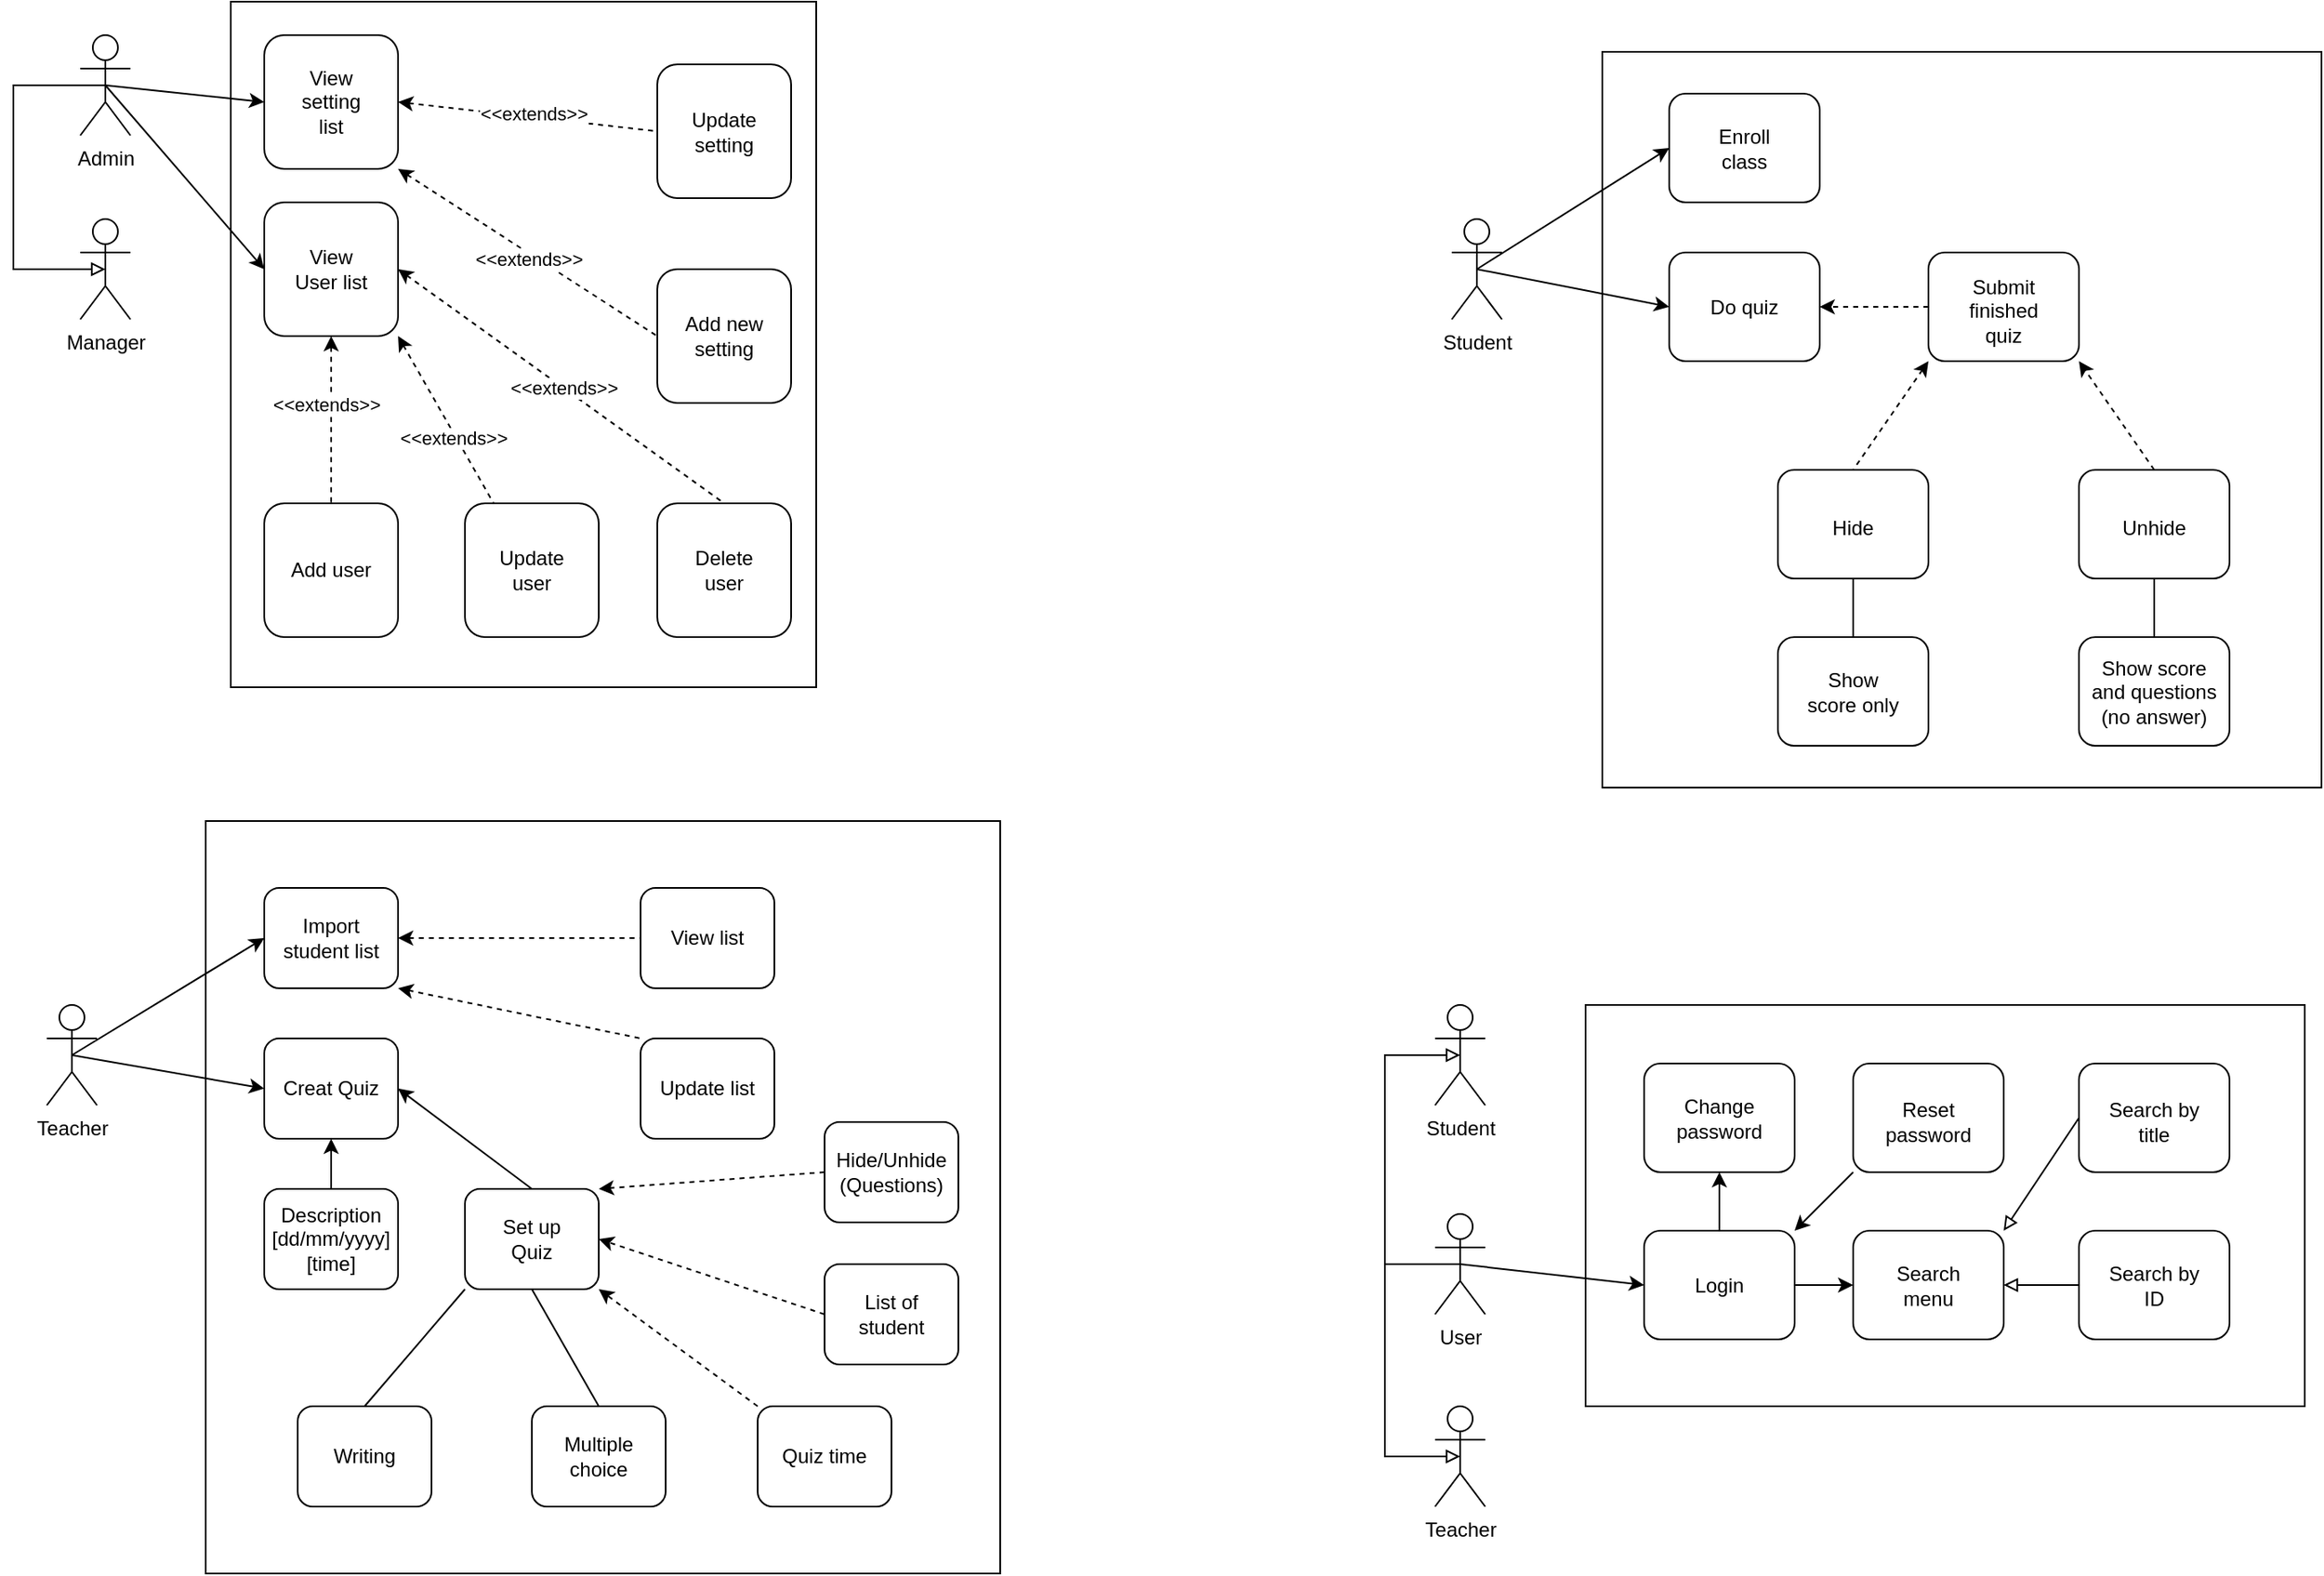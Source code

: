 <mxfile version="24.2.5" type="device">
  <diagram name="Page-1" id="jSY0YPvbH_jCI6Y5ND_e">
    <mxGraphModel dx="532" dy="566" grid="1" gridSize="10" guides="1" tooltips="1" connect="1" arrows="1" fold="1" page="1" pageScale="1" pageWidth="850" pageHeight="1100" math="0" shadow="0">
      <root>
        <mxCell id="0" />
        <mxCell id="1" parent="0" />
        <mxCell id="XI19fbs3KTQNPQjeLNF_-112" value="" style="rounded=0;whiteSpace=wrap;html=1;" vertex="1" parent="1">
          <mxGeometry x="980" y="600" width="430" height="240" as="geometry" />
        </mxCell>
        <mxCell id="XI19fbs3KTQNPQjeLNF_-87" value="" style="rounded=0;whiteSpace=wrap;html=1;" vertex="1" parent="1">
          <mxGeometry x="990" y="30" width="430" height="440" as="geometry" />
        </mxCell>
        <mxCell id="XI19fbs3KTQNPQjeLNF_-83" value="" style="rounded=0;whiteSpace=wrap;html=1;" vertex="1" parent="1">
          <mxGeometry x="990" y="30" width="430" height="440" as="geometry" />
        </mxCell>
        <mxCell id="XI19fbs3KTQNPQjeLNF_-40" value="" style="rounded=0;whiteSpace=wrap;html=1;" vertex="1" parent="1">
          <mxGeometry x="155" y="490" width="475" height="450" as="geometry" />
        </mxCell>
        <mxCell id="XI19fbs3KTQNPQjeLNF_-4" value="" style="rounded=0;whiteSpace=wrap;html=1;" vertex="1" parent="1">
          <mxGeometry x="170" width="350" height="410" as="geometry" />
        </mxCell>
        <mxCell id="XI19fbs3KTQNPQjeLNF_-13" style="rounded=0;orthogonalLoop=1;jettySize=auto;html=1;exitX=0.5;exitY=0.5;exitDx=0;exitDy=0;exitPerimeter=0;entryX=0;entryY=0.5;entryDx=0;entryDy=0;endArrow=classic;endFill=1;" edge="1" parent="1" source="XI19fbs3KTQNPQjeLNF_-1" target="XI19fbs3KTQNPQjeLNF_-7">
          <mxGeometry relative="1" as="geometry" />
        </mxCell>
        <mxCell id="XI19fbs3KTQNPQjeLNF_-16" style="rounded=0;orthogonalLoop=1;jettySize=auto;html=1;exitX=0.5;exitY=0.5;exitDx=0;exitDy=0;exitPerimeter=0;entryX=0;entryY=0.5;entryDx=0;entryDy=0;endArrow=classic;endFill=1;" edge="1" parent="1" source="XI19fbs3KTQNPQjeLNF_-1" target="XI19fbs3KTQNPQjeLNF_-15">
          <mxGeometry relative="1" as="geometry" />
        </mxCell>
        <mxCell id="XI19fbs3KTQNPQjeLNF_-1" value="Admin" style="shape=umlActor;verticalLabelPosition=bottom;verticalAlign=top;html=1;outlineConnect=0;" vertex="1" parent="1">
          <mxGeometry x="80" y="20" width="30" height="60" as="geometry" />
        </mxCell>
        <mxCell id="XI19fbs3KTQNPQjeLNF_-2" value="Manager" style="shape=umlActor;verticalLabelPosition=bottom;verticalAlign=top;html=1;outlineConnect=0;" vertex="1" parent="1">
          <mxGeometry x="80" y="130" width="30" height="60" as="geometry" />
        </mxCell>
        <mxCell id="XI19fbs3KTQNPQjeLNF_-35" style="rounded=0;orthogonalLoop=1;jettySize=auto;html=1;exitX=1;exitY=0.5;exitDx=0;exitDy=0;entryX=0;entryY=0.5;entryDx=0;entryDy=0;dashed=1;endArrow=none;endFill=0;startArrow=classic;startFill=1;" edge="1" parent="1" source="XI19fbs3KTQNPQjeLNF_-7" target="XI19fbs3KTQNPQjeLNF_-22">
          <mxGeometry relative="1" as="geometry" />
        </mxCell>
        <mxCell id="XI19fbs3KTQNPQjeLNF_-38" value="&amp;lt;&amp;lt;extends&amp;gt;&amp;gt;" style="edgeLabel;html=1;align=center;verticalAlign=middle;resizable=0;points=[];" vertex="1" connectable="0" parent="XI19fbs3KTQNPQjeLNF_-35">
          <mxGeometry x="0.043" y="2" relative="1" as="geometry">
            <mxPoint as="offset" />
          </mxGeometry>
        </mxCell>
        <mxCell id="XI19fbs3KTQNPQjeLNF_-36" style="rounded=0;orthogonalLoop=1;jettySize=auto;html=1;exitX=1;exitY=1;exitDx=0;exitDy=0;entryX=0;entryY=0.5;entryDx=0;entryDy=0;dashed=1;endArrow=none;endFill=0;startArrow=classic;startFill=1;" edge="1" parent="1" source="XI19fbs3KTQNPQjeLNF_-7" target="XI19fbs3KTQNPQjeLNF_-23">
          <mxGeometry relative="1" as="geometry" />
        </mxCell>
        <mxCell id="XI19fbs3KTQNPQjeLNF_-37" value="&amp;lt;&amp;lt;extends&amp;gt;&amp;gt;" style="edgeLabel;html=1;align=center;verticalAlign=middle;resizable=0;points=[];" vertex="1" connectable="0" parent="XI19fbs3KTQNPQjeLNF_-36">
          <mxGeometry x="0.022" y="-3" relative="1" as="geometry">
            <mxPoint as="offset" />
          </mxGeometry>
        </mxCell>
        <mxCell id="XI19fbs3KTQNPQjeLNF_-7" value="" style="rounded=1;whiteSpace=wrap;html=1;" vertex="1" parent="1">
          <mxGeometry x="190" y="20" width="80" height="80" as="geometry" />
        </mxCell>
        <mxCell id="XI19fbs3KTQNPQjeLNF_-5" value="View setting list" style="text;html=1;align=center;verticalAlign=middle;whiteSpace=wrap;rounded=0;" vertex="1" parent="1">
          <mxGeometry x="205" y="37.5" width="50" height="45" as="geometry" />
        </mxCell>
        <mxCell id="XI19fbs3KTQNPQjeLNF_-24" style="rounded=0;orthogonalLoop=1;jettySize=auto;html=1;exitX=0.5;exitY=1;exitDx=0;exitDy=0;entryX=0.5;entryY=0;entryDx=0;entryDy=0;startArrow=classic;startFill=1;endArrow=none;endFill=0;dashed=1;" edge="1" parent="1" source="XI19fbs3KTQNPQjeLNF_-15" target="XI19fbs3KTQNPQjeLNF_-19">
          <mxGeometry relative="1" as="geometry" />
        </mxCell>
        <mxCell id="XI19fbs3KTQNPQjeLNF_-27" value="&amp;lt;&amp;lt;extends&amp;gt;&amp;gt;" style="edgeLabel;html=1;align=center;verticalAlign=middle;resizable=0;points=[];" vertex="1" connectable="0" parent="XI19fbs3KTQNPQjeLNF_-24">
          <mxGeometry x="0.05" y="-3" relative="1" as="geometry">
            <mxPoint y="-12" as="offset" />
          </mxGeometry>
        </mxCell>
        <mxCell id="XI19fbs3KTQNPQjeLNF_-25" style="rounded=0;orthogonalLoop=1;jettySize=auto;html=1;exitX=1;exitY=1;exitDx=0;exitDy=0;dashed=1;endArrow=none;endFill=0;startArrow=classic;startFill=1;" edge="1" parent="1" source="XI19fbs3KTQNPQjeLNF_-15" target="XI19fbs3KTQNPQjeLNF_-20">
          <mxGeometry relative="1" as="geometry" />
        </mxCell>
        <mxCell id="XI19fbs3KTQNPQjeLNF_-28" value="&amp;lt;&amp;lt;extends&amp;gt;&amp;gt;" style="edgeLabel;html=1;align=center;verticalAlign=middle;resizable=0;points=[];" vertex="1" connectable="0" parent="XI19fbs3KTQNPQjeLNF_-25">
          <mxGeometry x="0.221" y="2" relative="1" as="geometry">
            <mxPoint x="-4" y="1" as="offset" />
          </mxGeometry>
        </mxCell>
        <mxCell id="XI19fbs3KTQNPQjeLNF_-26" style="rounded=0;orthogonalLoop=1;jettySize=auto;html=1;exitX=1;exitY=0.5;exitDx=0;exitDy=0;entryX=0.5;entryY=0;entryDx=0;entryDy=0;endArrow=none;endFill=0;startArrow=classic;startFill=1;dashed=1;" edge="1" parent="1" source="XI19fbs3KTQNPQjeLNF_-15" target="XI19fbs3KTQNPQjeLNF_-21">
          <mxGeometry relative="1" as="geometry" />
        </mxCell>
        <mxCell id="XI19fbs3KTQNPQjeLNF_-29" value="&amp;lt;&amp;lt;extends&amp;gt;&amp;gt;" style="edgeLabel;html=1;align=center;verticalAlign=middle;resizable=0;points=[];" vertex="1" connectable="0" parent="XI19fbs3KTQNPQjeLNF_-26">
          <mxGeometry x="0.007" relative="1" as="geometry">
            <mxPoint as="offset" />
          </mxGeometry>
        </mxCell>
        <mxCell id="XI19fbs3KTQNPQjeLNF_-15" value="" style="rounded=1;whiteSpace=wrap;html=1;" vertex="1" parent="1">
          <mxGeometry x="190" y="120" width="80" height="80" as="geometry" />
        </mxCell>
        <mxCell id="XI19fbs3KTQNPQjeLNF_-9" value="View User list" style="text;html=1;align=center;verticalAlign=middle;whiteSpace=wrap;rounded=0;" vertex="1" parent="1">
          <mxGeometry x="205" y="137.5" width="50" height="45" as="geometry" />
        </mxCell>
        <mxCell id="XI19fbs3KTQNPQjeLNF_-17" style="edgeStyle=orthogonalEdgeStyle;rounded=0;orthogonalLoop=1;jettySize=auto;html=1;exitX=0.5;exitY=0.5;exitDx=0;exitDy=0;exitPerimeter=0;entryX=0.5;entryY=0.5;entryDx=0;entryDy=0;entryPerimeter=0;endArrow=block;endFill=0;" edge="1" parent="1" source="XI19fbs3KTQNPQjeLNF_-1" target="XI19fbs3KTQNPQjeLNF_-2">
          <mxGeometry relative="1" as="geometry">
            <Array as="points">
              <mxPoint x="40" y="50" />
              <mxPoint x="40" y="160" />
            </Array>
          </mxGeometry>
        </mxCell>
        <mxCell id="XI19fbs3KTQNPQjeLNF_-19" value="" style="rounded=1;whiteSpace=wrap;html=1;" vertex="1" parent="1">
          <mxGeometry x="190" y="300" width="80" height="80" as="geometry" />
        </mxCell>
        <mxCell id="XI19fbs3KTQNPQjeLNF_-20" value="" style="rounded=1;whiteSpace=wrap;html=1;" vertex="1" parent="1">
          <mxGeometry x="310" y="300" width="80" height="80" as="geometry" />
        </mxCell>
        <mxCell id="XI19fbs3KTQNPQjeLNF_-21" value="" style="rounded=1;whiteSpace=wrap;html=1;" vertex="1" parent="1">
          <mxGeometry x="425" y="300" width="80" height="80" as="geometry" />
        </mxCell>
        <mxCell id="XI19fbs3KTQNPQjeLNF_-22" value="" style="rounded=1;whiteSpace=wrap;html=1;" vertex="1" parent="1">
          <mxGeometry x="425" y="37.5" width="80" height="80" as="geometry" />
        </mxCell>
        <mxCell id="XI19fbs3KTQNPQjeLNF_-23" value="" style="rounded=1;whiteSpace=wrap;html=1;" vertex="1" parent="1">
          <mxGeometry x="425" y="160" width="80" height="80" as="geometry" />
        </mxCell>
        <mxCell id="XI19fbs3KTQNPQjeLNF_-30" value="Add user" style="text;html=1;align=center;verticalAlign=middle;whiteSpace=wrap;rounded=0;" vertex="1" parent="1">
          <mxGeometry x="200" y="325" width="60" height="30" as="geometry" />
        </mxCell>
        <mxCell id="XI19fbs3KTQNPQjeLNF_-31" value="Update user" style="text;html=1;align=center;verticalAlign=middle;whiteSpace=wrap;rounded=0;" vertex="1" parent="1">
          <mxGeometry x="320" y="325" width="60" height="30" as="geometry" />
        </mxCell>
        <mxCell id="XI19fbs3KTQNPQjeLNF_-32" value="Delete user" style="text;html=1;align=center;verticalAlign=middle;whiteSpace=wrap;rounded=0;" vertex="1" parent="1">
          <mxGeometry x="435" y="325" width="60" height="30" as="geometry" />
        </mxCell>
        <mxCell id="XI19fbs3KTQNPQjeLNF_-33" value="Update setting" style="text;html=1;align=center;verticalAlign=middle;whiteSpace=wrap;rounded=0;" vertex="1" parent="1">
          <mxGeometry x="435" y="62.5" width="60" height="30" as="geometry" />
        </mxCell>
        <mxCell id="XI19fbs3KTQNPQjeLNF_-34" value="Add new setting" style="text;html=1;align=center;verticalAlign=middle;whiteSpace=wrap;rounded=0;" vertex="1" parent="1">
          <mxGeometry x="435" y="185" width="60" height="30" as="geometry" />
        </mxCell>
        <mxCell id="XI19fbs3KTQNPQjeLNF_-46" style="rounded=0;orthogonalLoop=1;jettySize=auto;html=1;exitX=0.5;exitY=0.5;exitDx=0;exitDy=0;exitPerimeter=0;entryX=0;entryY=0.5;entryDx=0;entryDy=0;" edge="1" parent="1" source="XI19fbs3KTQNPQjeLNF_-39" target="XI19fbs3KTQNPQjeLNF_-41">
          <mxGeometry relative="1" as="geometry" />
        </mxCell>
        <mxCell id="XI19fbs3KTQNPQjeLNF_-85" style="rounded=0;orthogonalLoop=1;jettySize=auto;html=1;exitX=0.5;exitY=0.5;exitDx=0;exitDy=0;exitPerimeter=0;entryX=0;entryY=0.5;entryDx=0;entryDy=0;" edge="1" parent="1" source="XI19fbs3KTQNPQjeLNF_-39" target="XI19fbs3KTQNPQjeLNF_-51">
          <mxGeometry relative="1" as="geometry" />
        </mxCell>
        <mxCell id="XI19fbs3KTQNPQjeLNF_-39" value="Teacher" style="shape=umlActor;verticalLabelPosition=bottom;verticalAlign=top;html=1;outlineConnect=0;" vertex="1" parent="1">
          <mxGeometry x="60" y="600" width="30" height="60" as="geometry" />
        </mxCell>
        <mxCell id="XI19fbs3KTQNPQjeLNF_-45" style="rounded=0;orthogonalLoop=1;jettySize=auto;html=1;exitX=1;exitY=0.5;exitDx=0;exitDy=0;entryX=0;entryY=0.5;entryDx=0;entryDy=0;endArrow=none;endFill=0;startArrow=classic;startFill=1;dashed=1;" edge="1" parent="1" source="XI19fbs3KTQNPQjeLNF_-41" target="XI19fbs3KTQNPQjeLNF_-43">
          <mxGeometry relative="1" as="geometry" />
        </mxCell>
        <mxCell id="XI19fbs3KTQNPQjeLNF_-49" style="rounded=0;orthogonalLoop=1;jettySize=auto;html=1;exitX=1;exitY=1;exitDx=0;exitDy=0;entryX=0;entryY=0;entryDx=0;entryDy=0;startArrow=classic;startFill=1;dashed=1;endArrow=none;endFill=0;" edge="1" parent="1" source="XI19fbs3KTQNPQjeLNF_-41" target="XI19fbs3KTQNPQjeLNF_-48">
          <mxGeometry relative="1" as="geometry" />
        </mxCell>
        <mxCell id="XI19fbs3KTQNPQjeLNF_-41" value="" style="rounded=1;whiteSpace=wrap;html=1;" vertex="1" parent="1">
          <mxGeometry x="190" y="530" width="80" height="60" as="geometry" />
        </mxCell>
        <mxCell id="XI19fbs3KTQNPQjeLNF_-42" value="Import student list" style="text;html=1;align=center;verticalAlign=middle;whiteSpace=wrap;rounded=0;" vertex="1" parent="1">
          <mxGeometry x="200" y="545" width="60" height="30" as="geometry" />
        </mxCell>
        <mxCell id="XI19fbs3KTQNPQjeLNF_-43" value="" style="rounded=1;whiteSpace=wrap;html=1;" vertex="1" parent="1">
          <mxGeometry x="415" y="530" width="80" height="60" as="geometry" />
        </mxCell>
        <mxCell id="XI19fbs3KTQNPQjeLNF_-44" value="View list" style="text;html=1;align=center;verticalAlign=middle;whiteSpace=wrap;rounded=0;" vertex="1" parent="1">
          <mxGeometry x="425" y="545" width="60" height="30" as="geometry" />
        </mxCell>
        <mxCell id="XI19fbs3KTQNPQjeLNF_-48" value="" style="rounded=1;whiteSpace=wrap;html=1;" vertex="1" parent="1">
          <mxGeometry x="415" y="620" width="80" height="60" as="geometry" />
        </mxCell>
        <mxCell id="XI19fbs3KTQNPQjeLNF_-50" value="Update list" style="text;html=1;align=center;verticalAlign=middle;whiteSpace=wrap;rounded=0;" vertex="1" parent="1">
          <mxGeometry x="425" y="635" width="60" height="30" as="geometry" />
        </mxCell>
        <mxCell id="XI19fbs3KTQNPQjeLNF_-54" style="rounded=0;orthogonalLoop=1;jettySize=auto;html=1;exitX=1;exitY=0.5;exitDx=0;exitDy=0;entryX=0.5;entryY=0;entryDx=0;entryDy=0;startArrow=classic;startFill=1;endArrow=none;endFill=0;" edge="1" parent="1" source="XI19fbs3KTQNPQjeLNF_-51" target="XI19fbs3KTQNPQjeLNF_-53">
          <mxGeometry relative="1" as="geometry" />
        </mxCell>
        <mxCell id="XI19fbs3KTQNPQjeLNF_-51" value="" style="rounded=1;whiteSpace=wrap;html=1;" vertex="1" parent="1">
          <mxGeometry x="190" y="620" width="80" height="60" as="geometry" />
        </mxCell>
        <mxCell id="XI19fbs3KTQNPQjeLNF_-55" style="edgeStyle=orthogonalEdgeStyle;rounded=0;orthogonalLoop=1;jettySize=auto;html=1;exitX=0.5;exitY=0;exitDx=0;exitDy=0;entryX=0.5;entryY=1;entryDx=0;entryDy=0;" edge="1" parent="1" source="XI19fbs3KTQNPQjeLNF_-52" target="XI19fbs3KTQNPQjeLNF_-51">
          <mxGeometry relative="1" as="geometry" />
        </mxCell>
        <mxCell id="XI19fbs3KTQNPQjeLNF_-52" value="" style="rounded=1;whiteSpace=wrap;html=1;" vertex="1" parent="1">
          <mxGeometry x="190" y="710" width="80" height="60" as="geometry" />
        </mxCell>
        <mxCell id="XI19fbs3KTQNPQjeLNF_-53" value="" style="rounded=1;whiteSpace=wrap;html=1;" vertex="1" parent="1">
          <mxGeometry x="310" y="710" width="80" height="60" as="geometry" />
        </mxCell>
        <mxCell id="XI19fbs3KTQNPQjeLNF_-56" value="Creat Quiz" style="text;html=1;align=center;verticalAlign=middle;whiteSpace=wrap;rounded=0;" vertex="1" parent="1">
          <mxGeometry x="200" y="635" width="60" height="30" as="geometry" />
        </mxCell>
        <mxCell id="XI19fbs3KTQNPQjeLNF_-57" value="Description&lt;div&gt;[dd/mm/yyyy]&lt;/div&gt;&lt;div&gt;[time]&lt;/div&gt;" style="text;html=1;align=center;verticalAlign=middle;whiteSpace=wrap;rounded=0;" vertex="1" parent="1">
          <mxGeometry x="200" y="725" width="60" height="30" as="geometry" />
        </mxCell>
        <mxCell id="XI19fbs3KTQNPQjeLNF_-58" value="Set up Quiz" style="text;html=1;align=center;verticalAlign=middle;whiteSpace=wrap;rounded=0;" vertex="1" parent="1">
          <mxGeometry x="320" y="725" width="60" height="30" as="geometry" />
        </mxCell>
        <mxCell id="XI19fbs3KTQNPQjeLNF_-66" style="rounded=0;orthogonalLoop=1;jettySize=auto;html=1;exitX=0;exitY=0.5;exitDx=0;exitDy=0;entryX=1;entryY=0;entryDx=0;entryDy=0;dashed=1;" edge="1" parent="1" source="XI19fbs3KTQNPQjeLNF_-61" target="XI19fbs3KTQNPQjeLNF_-53">
          <mxGeometry relative="1" as="geometry" />
        </mxCell>
        <mxCell id="XI19fbs3KTQNPQjeLNF_-61" value="" style="rounded=1;whiteSpace=wrap;html=1;" vertex="1" parent="1">
          <mxGeometry x="525" y="670" width="80" height="60" as="geometry" />
        </mxCell>
        <mxCell id="XI19fbs3KTQNPQjeLNF_-70" style="rounded=0;orthogonalLoop=1;jettySize=auto;html=1;exitX=0;exitY=0;exitDx=0;exitDy=0;entryX=1;entryY=1;entryDx=0;entryDy=0;startArrow=none;startFill=0;dashed=1;" edge="1" parent="1" source="XI19fbs3KTQNPQjeLNF_-62" target="XI19fbs3KTQNPQjeLNF_-53">
          <mxGeometry relative="1" as="geometry" />
        </mxCell>
        <mxCell id="XI19fbs3KTQNPQjeLNF_-62" value="" style="rounded=1;whiteSpace=wrap;html=1;" vertex="1" parent="1">
          <mxGeometry x="485" y="840" width="80" height="60" as="geometry" />
        </mxCell>
        <mxCell id="XI19fbs3KTQNPQjeLNF_-71" style="rounded=0;orthogonalLoop=1;jettySize=auto;html=1;exitX=0.5;exitY=0;exitDx=0;exitDy=0;entryX=0.5;entryY=1;entryDx=0;entryDy=0;endArrow=none;endFill=0;" edge="1" parent="1" source="XI19fbs3KTQNPQjeLNF_-63" target="XI19fbs3KTQNPQjeLNF_-53">
          <mxGeometry relative="1" as="geometry" />
        </mxCell>
        <mxCell id="XI19fbs3KTQNPQjeLNF_-63" value="" style="rounded=1;whiteSpace=wrap;html=1;" vertex="1" parent="1">
          <mxGeometry x="350" y="840" width="80" height="60" as="geometry" />
        </mxCell>
        <mxCell id="XI19fbs3KTQNPQjeLNF_-72" style="rounded=0;orthogonalLoop=1;jettySize=auto;html=1;exitX=0.5;exitY=0;exitDx=0;exitDy=0;entryX=0;entryY=1;entryDx=0;entryDy=0;endArrow=none;endFill=0;" edge="1" parent="1" source="XI19fbs3KTQNPQjeLNF_-64" target="XI19fbs3KTQNPQjeLNF_-53">
          <mxGeometry relative="1" as="geometry" />
        </mxCell>
        <mxCell id="XI19fbs3KTQNPQjeLNF_-64" value="" style="rounded=1;whiteSpace=wrap;html=1;" vertex="1" parent="1">
          <mxGeometry x="210" y="840" width="80" height="60" as="geometry" />
        </mxCell>
        <mxCell id="XI19fbs3KTQNPQjeLNF_-73" value="Hide/Unhide&lt;br&gt;(Questions)" style="text;html=1;align=center;verticalAlign=middle;whiteSpace=wrap;rounded=0;" vertex="1" parent="1">
          <mxGeometry x="535" y="685" width="60" height="30" as="geometry" />
        </mxCell>
        <mxCell id="XI19fbs3KTQNPQjeLNF_-74" value="Quiz time" style="text;html=1;align=center;verticalAlign=middle;whiteSpace=wrap;rounded=0;" vertex="1" parent="1">
          <mxGeometry x="495" y="855" width="60" height="30" as="geometry" />
        </mxCell>
        <mxCell id="XI19fbs3KTQNPQjeLNF_-77" style="rounded=0;orthogonalLoop=1;jettySize=auto;html=1;exitX=0;exitY=0.5;exitDx=0;exitDy=0;entryX=1;entryY=0.5;entryDx=0;entryDy=0;dashed=1;" edge="1" parent="1" source="XI19fbs3KTQNPQjeLNF_-76" target="XI19fbs3KTQNPQjeLNF_-53">
          <mxGeometry relative="1" as="geometry" />
        </mxCell>
        <mxCell id="XI19fbs3KTQNPQjeLNF_-76" value="" style="rounded=1;whiteSpace=wrap;html=1;" vertex="1" parent="1">
          <mxGeometry x="525" y="755" width="80" height="60" as="geometry" />
        </mxCell>
        <mxCell id="XI19fbs3KTQNPQjeLNF_-78" value="List of student" style="text;html=1;align=center;verticalAlign=middle;whiteSpace=wrap;rounded=0;" vertex="1" parent="1">
          <mxGeometry x="535" y="770" width="60" height="30" as="geometry" />
        </mxCell>
        <mxCell id="XI19fbs3KTQNPQjeLNF_-79" value="Multiple choice" style="text;html=1;align=center;verticalAlign=middle;whiteSpace=wrap;rounded=0;" vertex="1" parent="1">
          <mxGeometry x="360" y="855" width="60" height="30" as="geometry" />
        </mxCell>
        <mxCell id="XI19fbs3KTQNPQjeLNF_-80" value="Writing" style="text;html=1;align=center;verticalAlign=middle;whiteSpace=wrap;rounded=0;" vertex="1" parent="1">
          <mxGeometry x="220" y="855" width="60" height="30" as="geometry" />
        </mxCell>
        <mxCell id="XI19fbs3KTQNPQjeLNF_-92" style="rounded=0;orthogonalLoop=1;jettySize=auto;html=1;exitX=0.5;exitY=0.5;exitDx=0;exitDy=0;exitPerimeter=0;entryX=0;entryY=0.5;entryDx=0;entryDy=0;" edge="1" parent="1" source="XI19fbs3KTQNPQjeLNF_-81" target="XI19fbs3KTQNPQjeLNF_-84">
          <mxGeometry relative="1" as="geometry" />
        </mxCell>
        <mxCell id="XI19fbs3KTQNPQjeLNF_-93" style="rounded=0;orthogonalLoop=1;jettySize=auto;html=1;exitX=0.5;exitY=0.5;exitDx=0;exitDy=0;exitPerimeter=0;entryX=0;entryY=0.5;entryDx=0;entryDy=0;" edge="1" parent="1" source="XI19fbs3KTQNPQjeLNF_-81" target="XI19fbs3KTQNPQjeLNF_-91">
          <mxGeometry relative="1" as="geometry" />
        </mxCell>
        <mxCell id="XI19fbs3KTQNPQjeLNF_-81" value="Student" style="shape=umlActor;verticalLabelPosition=bottom;verticalAlign=top;html=1;outlineConnect=0;" vertex="1" parent="1">
          <mxGeometry x="900" y="130" width="30" height="60" as="geometry" />
        </mxCell>
        <mxCell id="XI19fbs3KTQNPQjeLNF_-84" value="" style="rounded=1;whiteSpace=wrap;html=1;" vertex="1" parent="1">
          <mxGeometry x="1030" y="55" width="90" height="65" as="geometry" />
        </mxCell>
        <mxCell id="XI19fbs3KTQNPQjeLNF_-86" value="Enroll class" style="text;html=1;align=center;verticalAlign=middle;whiteSpace=wrap;rounded=0;" vertex="1" parent="1">
          <mxGeometry x="1045" y="72.5" width="60" height="30" as="geometry" />
        </mxCell>
        <mxCell id="XI19fbs3KTQNPQjeLNF_-91" value="" style="rounded=1;whiteSpace=wrap;html=1;" vertex="1" parent="1">
          <mxGeometry x="1030" y="150" width="90" height="65" as="geometry" />
        </mxCell>
        <mxCell id="XI19fbs3KTQNPQjeLNF_-94" value="Do quiz" style="text;html=1;align=center;verticalAlign=middle;whiteSpace=wrap;rounded=0;" vertex="1" parent="1">
          <mxGeometry x="1045" y="167.5" width="60" height="30" as="geometry" />
        </mxCell>
        <mxCell id="XI19fbs3KTQNPQjeLNF_-97" style="rounded=0;orthogonalLoop=1;jettySize=auto;html=1;exitX=0;exitY=0.5;exitDx=0;exitDy=0;entryX=1;entryY=0.5;entryDx=0;entryDy=0;dashed=1;" edge="1" parent="1" source="XI19fbs3KTQNPQjeLNF_-96" target="XI19fbs3KTQNPQjeLNF_-91">
          <mxGeometry relative="1" as="geometry" />
        </mxCell>
        <mxCell id="XI19fbs3KTQNPQjeLNF_-100" style="rounded=0;orthogonalLoop=1;jettySize=auto;html=1;exitX=0;exitY=1;exitDx=0;exitDy=0;entryX=0.5;entryY=0;entryDx=0;entryDy=0;endArrow=none;endFill=0;startArrow=classic;startFill=1;dashed=1;" edge="1" parent="1" source="XI19fbs3KTQNPQjeLNF_-96" target="XI19fbs3KTQNPQjeLNF_-99">
          <mxGeometry relative="1" as="geometry" />
        </mxCell>
        <mxCell id="XI19fbs3KTQNPQjeLNF_-96" value="" style="rounded=1;whiteSpace=wrap;html=1;" vertex="1" parent="1">
          <mxGeometry x="1185" y="150" width="90" height="65" as="geometry" />
        </mxCell>
        <mxCell id="XI19fbs3KTQNPQjeLNF_-98" value="Submit finished quiz" style="text;html=1;align=center;verticalAlign=middle;whiteSpace=wrap;rounded=0;" vertex="1" parent="1">
          <mxGeometry x="1200" y="170" width="60" height="30" as="geometry" />
        </mxCell>
        <mxCell id="XI19fbs3KTQNPQjeLNF_-99" value="" style="rounded=1;whiteSpace=wrap;html=1;" vertex="1" parent="1">
          <mxGeometry x="1095" y="280" width="90" height="65" as="geometry" />
        </mxCell>
        <mxCell id="XI19fbs3KTQNPQjeLNF_-101" value="Hide" style="text;html=1;align=center;verticalAlign=middle;whiteSpace=wrap;rounded=0;" vertex="1" parent="1">
          <mxGeometry x="1110" y="300" width="60" height="30" as="geometry" />
        </mxCell>
        <mxCell id="XI19fbs3KTQNPQjeLNF_-103" style="rounded=0;orthogonalLoop=1;jettySize=auto;html=1;exitX=0.5;exitY=0;exitDx=0;exitDy=0;entryX=1;entryY=1;entryDx=0;entryDy=0;dashed=1;" edge="1" parent="1" source="XI19fbs3KTQNPQjeLNF_-102" target="XI19fbs3KTQNPQjeLNF_-96">
          <mxGeometry relative="1" as="geometry" />
        </mxCell>
        <mxCell id="XI19fbs3KTQNPQjeLNF_-102" value="" style="rounded=1;whiteSpace=wrap;html=1;" vertex="1" parent="1">
          <mxGeometry x="1275" y="280" width="90" height="65" as="geometry" />
        </mxCell>
        <mxCell id="XI19fbs3KTQNPQjeLNF_-104" value="Unhide" style="text;html=1;align=center;verticalAlign=middle;whiteSpace=wrap;rounded=0;" vertex="1" parent="1">
          <mxGeometry x="1290" y="300" width="60" height="30" as="geometry" />
        </mxCell>
        <mxCell id="XI19fbs3KTQNPQjeLNF_-106" style="rounded=0;orthogonalLoop=1;jettySize=auto;html=1;exitX=0.5;exitY=0;exitDx=0;exitDy=0;entryX=0.5;entryY=1;entryDx=0;entryDy=0;endArrow=none;endFill=0;" edge="1" parent="1" source="XI19fbs3KTQNPQjeLNF_-105" target="XI19fbs3KTQNPQjeLNF_-99">
          <mxGeometry relative="1" as="geometry" />
        </mxCell>
        <mxCell id="XI19fbs3KTQNPQjeLNF_-105" value="" style="rounded=1;whiteSpace=wrap;html=1;" vertex="1" parent="1">
          <mxGeometry x="1095" y="380" width="90" height="65" as="geometry" />
        </mxCell>
        <mxCell id="XI19fbs3KTQNPQjeLNF_-107" value="Show score only" style="text;html=1;align=center;verticalAlign=middle;whiteSpace=wrap;rounded=0;" vertex="1" parent="1">
          <mxGeometry x="1110" y="397.5" width="60" height="30" as="geometry" />
        </mxCell>
        <mxCell id="XI19fbs3KTQNPQjeLNF_-109" style="edgeStyle=orthogonalEdgeStyle;rounded=0;orthogonalLoop=1;jettySize=auto;html=1;exitX=0.5;exitY=0;exitDx=0;exitDy=0;entryX=0.5;entryY=1;entryDx=0;entryDy=0;endArrow=none;endFill=0;" edge="1" parent="1" source="XI19fbs3KTQNPQjeLNF_-108" target="XI19fbs3KTQNPQjeLNF_-102">
          <mxGeometry relative="1" as="geometry" />
        </mxCell>
        <mxCell id="XI19fbs3KTQNPQjeLNF_-108" value="" style="rounded=1;whiteSpace=wrap;html=1;" vertex="1" parent="1">
          <mxGeometry x="1275" y="380" width="90" height="65" as="geometry" />
        </mxCell>
        <mxCell id="XI19fbs3KTQNPQjeLNF_-110" value="Show score and questions (no answer)" style="text;html=1;align=center;verticalAlign=middle;whiteSpace=wrap;rounded=0;" vertex="1" parent="1">
          <mxGeometry x="1280" y="397.5" width="80" height="30" as="geometry" />
        </mxCell>
        <mxCell id="XI19fbs3KTQNPQjeLNF_-137" style="rounded=0;orthogonalLoop=1;jettySize=auto;html=1;exitX=0.5;exitY=0.5;exitDx=0;exitDy=0;exitPerimeter=0;entryX=0;entryY=0.5;entryDx=0;entryDy=0;" edge="1" parent="1" source="XI19fbs3KTQNPQjeLNF_-111" target="XI19fbs3KTQNPQjeLNF_-119">
          <mxGeometry relative="1" as="geometry" />
        </mxCell>
        <mxCell id="XI19fbs3KTQNPQjeLNF_-111" value="User" style="shape=umlActor;verticalLabelPosition=bottom;verticalAlign=top;html=1;outlineConnect=0;" vertex="1" parent="1">
          <mxGeometry x="890" y="725" width="30" height="60" as="geometry" />
        </mxCell>
        <mxCell id="XI19fbs3KTQNPQjeLNF_-113" value="Student&lt;div&gt;&lt;br&gt;&lt;/div&gt;" style="shape=umlActor;verticalLabelPosition=bottom;verticalAlign=top;html=1;outlineConnect=0;" vertex="1" parent="1">
          <mxGeometry x="890" y="600" width="30" height="60" as="geometry" />
        </mxCell>
        <mxCell id="XI19fbs3KTQNPQjeLNF_-115" value="Teacher" style="shape=umlActor;verticalLabelPosition=bottom;verticalAlign=top;html=1;outlineConnect=0;" vertex="1" parent="1">
          <mxGeometry x="890" y="840" width="30" height="60" as="geometry" />
        </mxCell>
        <mxCell id="XI19fbs3KTQNPQjeLNF_-116" style="edgeStyle=orthogonalEdgeStyle;rounded=0;orthogonalLoop=1;jettySize=auto;html=1;exitX=0.5;exitY=0.5;exitDx=0;exitDy=0;exitPerimeter=0;entryX=0.5;entryY=0.5;entryDx=0;entryDy=0;entryPerimeter=0;endArrow=block;endFill=0;" edge="1" parent="1" source="XI19fbs3KTQNPQjeLNF_-111" target="XI19fbs3KTQNPQjeLNF_-113">
          <mxGeometry relative="1" as="geometry">
            <Array as="points">
              <mxPoint x="860" y="755" />
              <mxPoint x="860" y="630" />
            </Array>
          </mxGeometry>
        </mxCell>
        <mxCell id="XI19fbs3KTQNPQjeLNF_-117" style="edgeStyle=orthogonalEdgeStyle;rounded=0;orthogonalLoop=1;jettySize=auto;html=1;exitX=0.5;exitY=0.5;exitDx=0;exitDy=0;exitPerimeter=0;entryX=0.5;entryY=0.5;entryDx=0;entryDy=0;entryPerimeter=0;endArrow=block;endFill=0;" edge="1" parent="1" source="XI19fbs3KTQNPQjeLNF_-111" target="XI19fbs3KTQNPQjeLNF_-115">
          <mxGeometry relative="1" as="geometry">
            <Array as="points">
              <mxPoint x="860" y="755" />
              <mxPoint x="860" y="870" />
            </Array>
          </mxGeometry>
        </mxCell>
        <mxCell id="XI19fbs3KTQNPQjeLNF_-123" style="edgeStyle=orthogonalEdgeStyle;rounded=0;orthogonalLoop=1;jettySize=auto;html=1;exitX=0.5;exitY=0;exitDx=0;exitDy=0;entryX=0.5;entryY=1;entryDx=0;entryDy=0;" edge="1" parent="1" source="XI19fbs3KTQNPQjeLNF_-119" target="XI19fbs3KTQNPQjeLNF_-121">
          <mxGeometry relative="1" as="geometry" />
        </mxCell>
        <mxCell id="XI19fbs3KTQNPQjeLNF_-125" style="rounded=0;orthogonalLoop=1;jettySize=auto;html=1;exitX=1;exitY=0;exitDx=0;exitDy=0;entryX=0;entryY=1;entryDx=0;entryDy=0;startArrow=classic;startFill=1;endArrow=none;endFill=0;" edge="1" parent="1" source="XI19fbs3KTQNPQjeLNF_-119" target="XI19fbs3KTQNPQjeLNF_-124">
          <mxGeometry relative="1" as="geometry" />
        </mxCell>
        <mxCell id="XI19fbs3KTQNPQjeLNF_-128" style="edgeStyle=orthogonalEdgeStyle;rounded=0;orthogonalLoop=1;jettySize=auto;html=1;exitX=1;exitY=0.5;exitDx=0;exitDy=0;entryX=0;entryY=0.5;entryDx=0;entryDy=0;" edge="1" parent="1" source="XI19fbs3KTQNPQjeLNF_-119" target="XI19fbs3KTQNPQjeLNF_-127">
          <mxGeometry relative="1" as="geometry" />
        </mxCell>
        <mxCell id="XI19fbs3KTQNPQjeLNF_-119" value="" style="rounded=1;whiteSpace=wrap;html=1;" vertex="1" parent="1">
          <mxGeometry x="1015" y="735" width="90" height="65" as="geometry" />
        </mxCell>
        <mxCell id="XI19fbs3KTQNPQjeLNF_-120" value="Login" style="text;html=1;align=center;verticalAlign=middle;whiteSpace=wrap;rounded=0;" vertex="1" parent="1">
          <mxGeometry x="1030" y="752.5" width="60" height="30" as="geometry" />
        </mxCell>
        <mxCell id="XI19fbs3KTQNPQjeLNF_-121" value="Change password&lt;span style=&quot;color: rgba(0, 0, 0, 0); font-family: monospace; font-size: 0px; text-align: start; text-wrap: nowrap;&quot;&gt;%3CmxGraphModel%3E%3Croot%3E%3CmxCell%20id%3D%220%22%2F%3E%3CmxCell%20id%3D%221%22%20parent%3D%220%22%2F%3E%3CmxCell%20id%3D%222%22%20value%3D%22%22%20style%3D%22rounded%3D1%3BwhiteSpace%3Dwrap%3Bhtml%3D1%3B%22%20vertex%3D%221%22%20parent%3D%221%22%3E%3CmxGeometry%20x%3D%221015%22%20y%3D%22735%22%20width%3D%2290%22%20height%3D%2265%22%20as%3D%22geometry%22%2F%3E%3C%2FmxCell%3E%3C%2Froot%3E%3C%2FmxGraphModel%3E&lt;/span&gt;" style="rounded=1;whiteSpace=wrap;html=1;" vertex="1" parent="1">
          <mxGeometry x="1015" y="635" width="90" height="65" as="geometry" />
        </mxCell>
        <mxCell id="XI19fbs3KTQNPQjeLNF_-124" value="" style="rounded=1;whiteSpace=wrap;html=1;" vertex="1" parent="1">
          <mxGeometry x="1140" y="635" width="90" height="65" as="geometry" />
        </mxCell>
        <mxCell id="XI19fbs3KTQNPQjeLNF_-126" value="Reset password" style="text;html=1;align=center;verticalAlign=middle;whiteSpace=wrap;rounded=0;" vertex="1" parent="1">
          <mxGeometry x="1155" y="655" width="60" height="30" as="geometry" />
        </mxCell>
        <mxCell id="XI19fbs3KTQNPQjeLNF_-133" style="rounded=0;orthogonalLoop=1;jettySize=auto;html=1;exitX=1;exitY=0;exitDx=0;exitDy=0;entryX=0;entryY=0.5;entryDx=0;entryDy=0;startArrow=block;startFill=0;endArrow=none;endFill=0;" edge="1" parent="1" source="XI19fbs3KTQNPQjeLNF_-127" target="XI19fbs3KTQNPQjeLNF_-131">
          <mxGeometry relative="1" as="geometry" />
        </mxCell>
        <mxCell id="XI19fbs3KTQNPQjeLNF_-127" value="" style="rounded=1;whiteSpace=wrap;html=1;" vertex="1" parent="1">
          <mxGeometry x="1140" y="735" width="90" height="65" as="geometry" />
        </mxCell>
        <mxCell id="XI19fbs3KTQNPQjeLNF_-129" value="Search menu" style="text;html=1;align=center;verticalAlign=middle;whiteSpace=wrap;rounded=0;" vertex="1" parent="1">
          <mxGeometry x="1155" y="752.5" width="60" height="30" as="geometry" />
        </mxCell>
        <mxCell id="XI19fbs3KTQNPQjeLNF_-131" value="" style="rounded=1;whiteSpace=wrap;html=1;" vertex="1" parent="1">
          <mxGeometry x="1275" y="635" width="90" height="65" as="geometry" />
        </mxCell>
        <mxCell id="XI19fbs3KTQNPQjeLNF_-134" style="rounded=0;orthogonalLoop=1;jettySize=auto;html=1;exitX=0;exitY=0.5;exitDx=0;exitDy=0;entryX=1;entryY=0.5;entryDx=0;entryDy=0;endArrow=block;endFill=0;" edge="1" parent="1" source="XI19fbs3KTQNPQjeLNF_-132" target="XI19fbs3KTQNPQjeLNF_-127">
          <mxGeometry relative="1" as="geometry" />
        </mxCell>
        <mxCell id="XI19fbs3KTQNPQjeLNF_-132" value="" style="rounded=1;whiteSpace=wrap;html=1;" vertex="1" parent="1">
          <mxGeometry x="1275" y="735" width="90" height="65" as="geometry" />
        </mxCell>
        <mxCell id="XI19fbs3KTQNPQjeLNF_-135" value="Search by title" style="text;html=1;align=center;verticalAlign=middle;whiteSpace=wrap;rounded=0;" vertex="1" parent="1">
          <mxGeometry x="1290" y="655" width="60" height="30" as="geometry" />
        </mxCell>
        <mxCell id="XI19fbs3KTQNPQjeLNF_-136" value="Search by ID" style="text;html=1;align=center;verticalAlign=middle;whiteSpace=wrap;rounded=0;" vertex="1" parent="1">
          <mxGeometry x="1290" y="752.5" width="60" height="30" as="geometry" />
        </mxCell>
      </root>
    </mxGraphModel>
  </diagram>
</mxfile>
